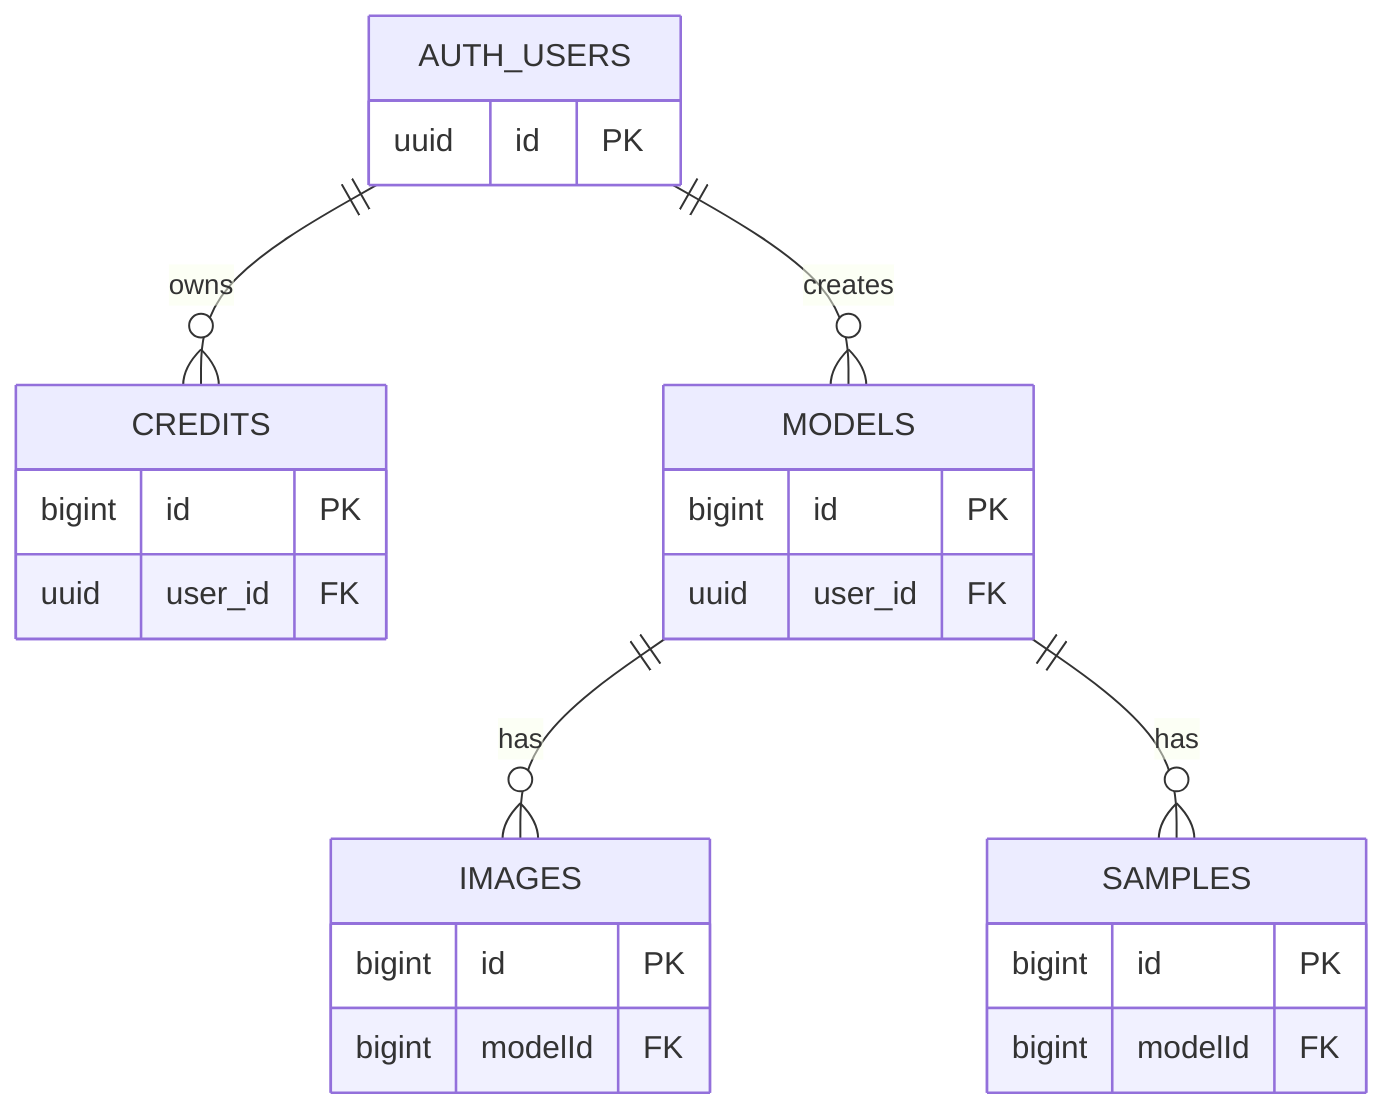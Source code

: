 erDiagram
    CREDITS {
        bigint id PK
        uuid user_id FK
    }
    
    IMAGES {
        bigint id PK
        bigint modelId FK
    }
    
    MODELS {
        bigint id PK
        uuid user_id FK
    }
    
    SAMPLES {
        bigint id PK
        bigint modelId FK
    }
    
    AUTH_USERS {
        uuid id PK
    }
    
    MODELS ||--o{ IMAGES : "has"
    MODELS ||--o{ SAMPLES : "has"
    AUTH_USERS ||--o{ MODELS : "creates"
    AUTH_USERS ||--o{ CREDITS : "owns"